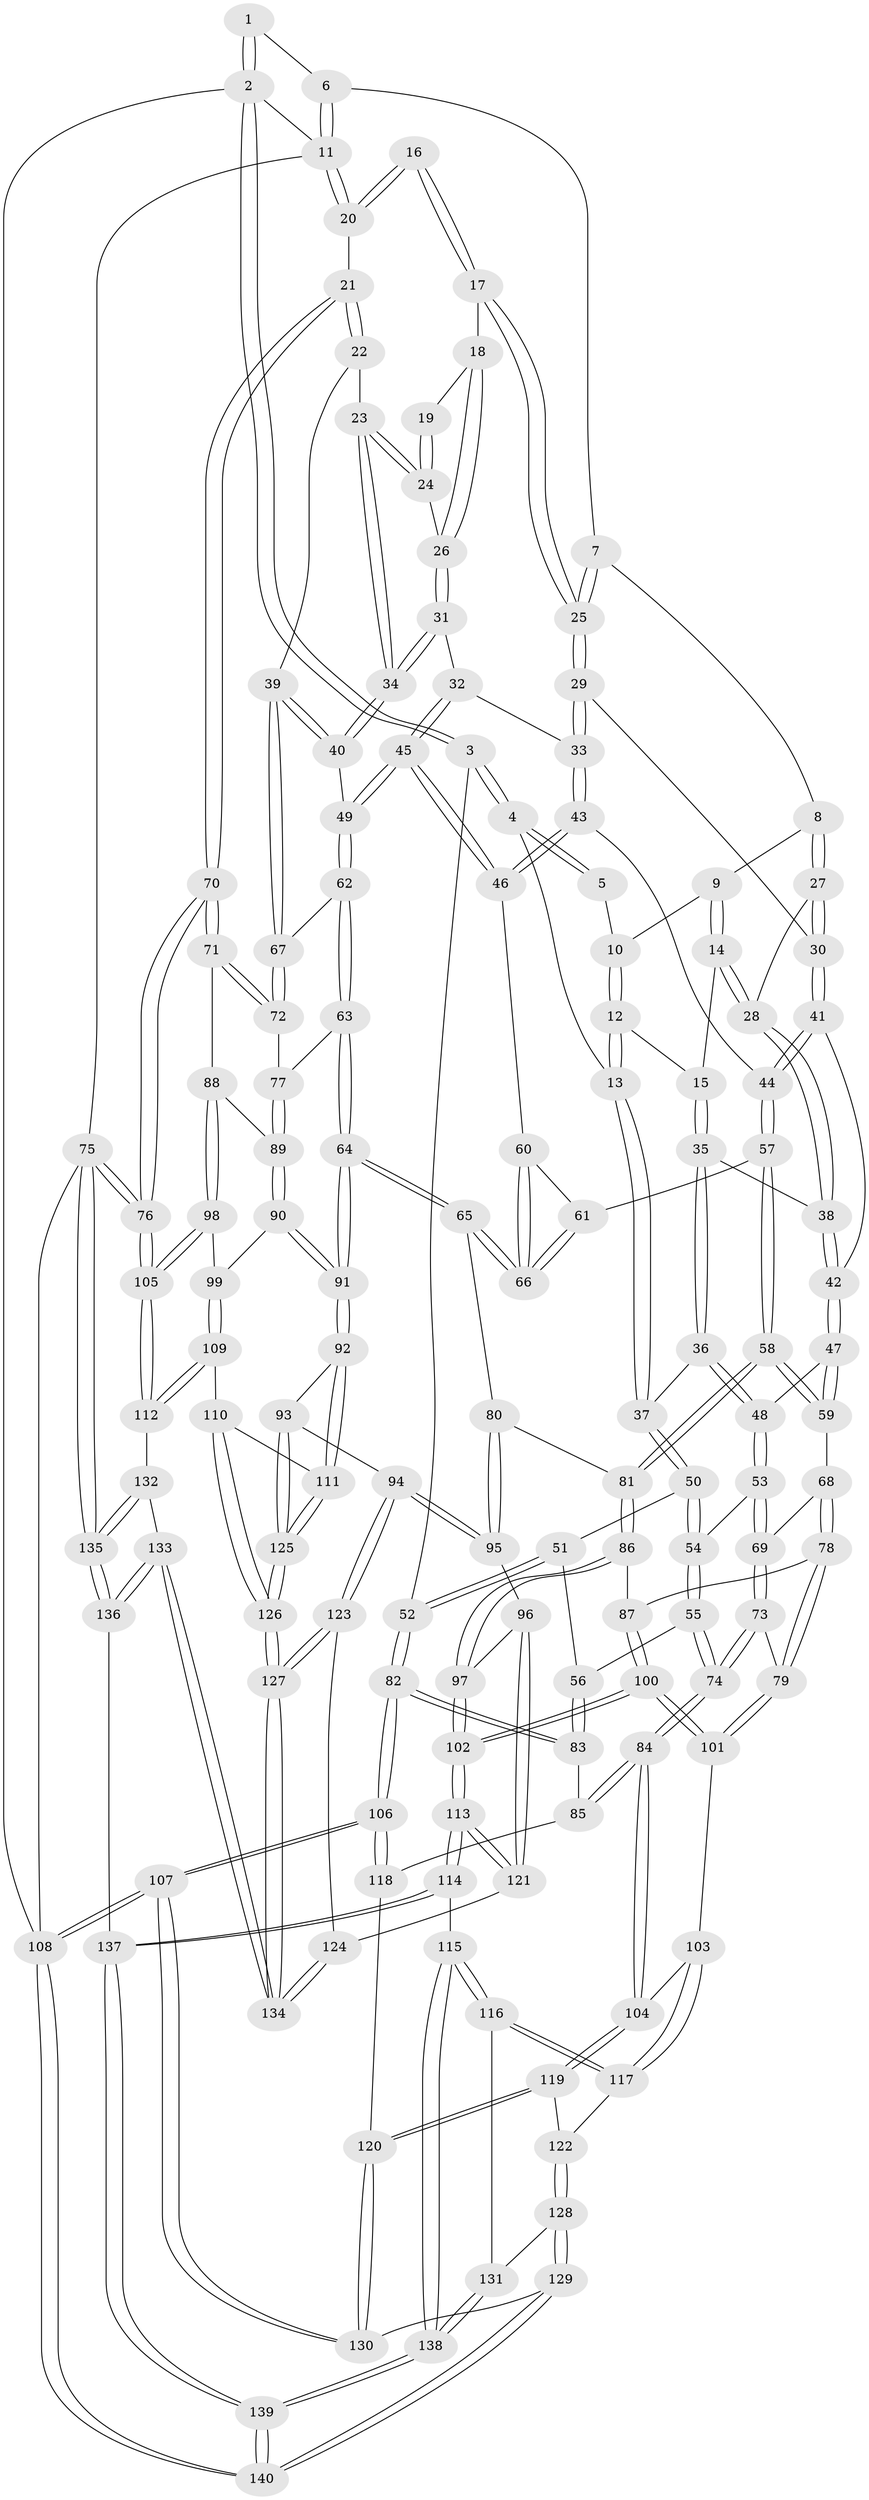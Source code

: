 // Generated by graph-tools (version 1.1) at 2025/38/03/09/25 02:38:21]
// undirected, 140 vertices, 347 edges
graph export_dot {
graph [start="1"]
  node [color=gray90,style=filled];
  1 [pos="+0.2691059971753584+0"];
  2 [pos="+0+0"];
  3 [pos="+0+0"];
  4 [pos="+0.10926138761800548+0.1598888619330162"];
  5 [pos="+0.2657674052153031+0"];
  6 [pos="+0.6337720638126734+0"];
  7 [pos="+0.6368181703614418+0"];
  8 [pos="+0.4978189128990099+0.061307035268030455"];
  9 [pos="+0.3725795870843424+0.08311911471890455"];
  10 [pos="+0.3146714304157261+0.06987266457829487"];
  11 [pos="+1+0"];
  12 [pos="+0.3033466663390843+0.14345763300391667"];
  13 [pos="+0.14302138614615967+0.21057933230418507"];
  14 [pos="+0.39430759124636344+0.1614917983228824"];
  15 [pos="+0.3142535922828176+0.16081874325515488"];
  16 [pos="+1+0.04250826300620864"];
  17 [pos="+0.6670900552705304+0"];
  18 [pos="+0.7457754035368754+0.02687134531048432"];
  19 [pos="+0.9763413593216143+0.05967824300721286"];
  20 [pos="+1+0"];
  21 [pos="+1+0.19757158485785312"];
  22 [pos="+0.9538623739346904+0.187005499891838"];
  23 [pos="+0.9152167980954383+0.15426403113070158"];
  24 [pos="+0.923356829960601+0.12716403157314737"];
  25 [pos="+0.6528130181570303+0"];
  26 [pos="+0.7569085080151746+0.048237888589785186"];
  27 [pos="+0.4841301118928332+0.13553052907325627"];
  28 [pos="+0.41405674540443815+0.17951762630972154"];
  29 [pos="+0.6339719004609525+0.16987414873975704"];
  30 [pos="+0.5291481685066328+0.22912840867837508"];
  31 [pos="+0.8096716709586091+0.2167972598918517"];
  32 [pos="+0.7379231719516307+0.22768264884531506"];
  33 [pos="+0.676786570804943+0.23262110090481408"];
  34 [pos="+0.8193638780065992+0.2242789945092468"];
  35 [pos="+0.32952968012318423+0.23247908004493772"];
  36 [pos="+0.27653712218951293+0.2724879261204714"];
  37 [pos="+0.15235120963118037+0.24297063287044346"];
  38 [pos="+0.39685673757388423+0.24273289758651775"];
  39 [pos="+0.9443194437728165+0.35362377255439326"];
  40 [pos="+0.8430268163642647+0.28571709368201165"];
  41 [pos="+0.513703496439537+0.2877265189855449"];
  42 [pos="+0.41305341796144335+0.2627017678978033"];
  43 [pos="+0.653493850898301+0.2933538183522448"];
  44 [pos="+0.5254728555781831+0.31112652770614363"];
  45 [pos="+0.713355361760062+0.37593445375254697"];
  46 [pos="+0.7049201346549401+0.37497227630329855"];
  47 [pos="+0.3485912787112205+0.38369919000762903"];
  48 [pos="+0.3244440688980771+0.38413276727620344"];
  49 [pos="+0.7239810738923628+0.37769707054781837"];
  50 [pos="+0.15123893940708935+0.2466034468388178"];
  51 [pos="+0.09773910502834623+0.29285095120072385"];
  52 [pos="+0+0.4361563443159865"];
  53 [pos="+0.25012986616140964+0.44307056248207166"];
  54 [pos="+0.19206065946346276+0.42530865464478895"];
  55 [pos="+0.08574159745522464+0.47730730029580926"];
  56 [pos="+0.0771745764400921+0.476936373400677"];
  57 [pos="+0.5116591710864583+0.44451419524668945"];
  58 [pos="+0.5004495147699249+0.46201079455299937"];
  59 [pos="+0.49605346284532764+0.4614092847019507"];
  60 [pos="+0.6990905695063468+0.3794886673828352"];
  61 [pos="+0.644710845706802+0.41366492494381835"];
  62 [pos="+0.7716413383909835+0.4496590279895524"];
  63 [pos="+0.7621595945093488+0.5333708872058712"];
  64 [pos="+0.7249131635489423+0.5586764188219786"];
  65 [pos="+0.6975778630721945+0.5487735354462686"];
  66 [pos="+0.6922586019311529+0.5294949377706661"];
  67 [pos="+0.9808808071941888+0.38833443084587554"];
  68 [pos="+0.3704701946899745+0.5199382767000075"];
  69 [pos="+0.2541436392236611+0.45587045260626674"];
  70 [pos="+1+0.43075440517101865"];
  71 [pos="+1+0.43088003956252097"];
  72 [pos="+0.9981089328795932+0.39764186306596633"];
  73 [pos="+0.253072312154231+0.5401597097201044"];
  74 [pos="+0.17392554850215544+0.6012166979049529"];
  75 [pos="+1+1"];
  76 [pos="+1+0.8822059155395335"];
  77 [pos="+0.8294816658866913+0.5475943372232226"];
  78 [pos="+0.3346516699154062+0.5894156855739617"];
  79 [pos="+0.32151730089422836+0.6001138134914442"];
  80 [pos="+0.57674108478473+0.547537317599501"];
  81 [pos="+0.5195064277187641+0.5180908781110376"];
  82 [pos="+0+0.505585568078643"];
  83 [pos="+0+0.5074116425015269"];
  84 [pos="+0.1616648839256298+0.68546229697599"];
  85 [pos="+0.07795085843114342+0.6649523308579588"];
  86 [pos="+0.49521498531014774+0.5682649035406245"];
  87 [pos="+0.46508528005608485+0.5904644028577781"];
  88 [pos="+1+0.536062681225886"];
  89 [pos="+0.8671336743637806+0.6026124247641712"];
  90 [pos="+0.8676650293888601+0.6521426170292389"];
  91 [pos="+0.7283520704742408+0.674878359363588"];
  92 [pos="+0.7144084199970008+0.7022532734013437"];
  93 [pos="+0.6582339141859719+0.7187643054294427"];
  94 [pos="+0.6453798164530963+0.7197732443920557"];
  95 [pos="+0.6306840126072272+0.714274241480425"];
  96 [pos="+0.6263505983085775+0.7148089633877532"];
  97 [pos="+0.5224295168058788+0.690084072686762"];
  98 [pos="+0.9291731005219244+0.6638219054412631"];
  99 [pos="+0.8699901679866897+0.6547471377664568"];
  100 [pos="+0.38663111532024774+0.7050571833996954"];
  101 [pos="+0.31872314040422767+0.6679066251435674"];
  102 [pos="+0.42693819516230597+0.7732428985957216"];
  103 [pos="+0.2763150816644082+0.686216828577801"];
  104 [pos="+0.16711429999318572+0.6931281838065413"];
  105 [pos="+1+0.8356813221750561"];
  106 [pos="+0+0.7315358670887374"];
  107 [pos="+0+0.8595581176544043"];
  108 [pos="+0+1"];
  109 [pos="+0.8623238520033384+0.8103379871310779"];
  110 [pos="+0.8300469957152792+0.8051163727329389"];
  111 [pos="+0.7603347772405146+0.756166623963546"];
  112 [pos="+0.8921633045093571+0.8301903499803486"];
  113 [pos="+0.4306146577044565+0.8440859371899693"];
  114 [pos="+0.4185252252236449+0.8544299264947252"];
  115 [pos="+0.4021224808317576+0.8587539883636195"];
  116 [pos="+0.3223011891127358+0.8580747723739355"];
  117 [pos="+0.2948584992757114+0.8205969328535246"];
  118 [pos="+0.024320195838977227+0.7506905985121759"];
  119 [pos="+0.16452248010110251+0.7161314651691045"];
  120 [pos="+0.0777294511221076+0.8156069584873679"];
  121 [pos="+0.466142090361628+0.8504540382624132"];
  122 [pos="+0.18870651488933263+0.762239662035869"];
  123 [pos="+0.6220592040579056+0.8057455793189706"];
  124 [pos="+0.5013685489638782+0.867098677237712"];
  125 [pos="+0.694081223045401+0.8584731842456635"];
  126 [pos="+0.6830431147945072+0.9320598713078192"];
  127 [pos="+0.6797332497116397+0.9377035685448162"];
  128 [pos="+0.1926335006081117+0.8841632256930764"];
  129 [pos="+0.10614422561817917+0.9151288606075004"];
  130 [pos="+0.06430028245623988+0.866146913659886"];
  131 [pos="+0.25596264642060046+0.897906913067243"];
  132 [pos="+0.8712956713795428+0.874702347002504"];
  133 [pos="+0.6716643923690041+1"];
  134 [pos="+0.6624265153736453+1"];
  135 [pos="+0.8703511576103959+1"];
  136 [pos="+0.6849369226036338+1"];
  137 [pos="+0.4713854449600445+1"];
  138 [pos="+0.2565444711552408+1"];
  139 [pos="+0.22774652620040448+1"];
  140 [pos="+0.0751421244370111+1"];
  1 -- 2;
  1 -- 2;
  1 -- 6;
  2 -- 3;
  2 -- 3;
  2 -- 11;
  2 -- 108;
  3 -- 4;
  3 -- 4;
  3 -- 52;
  4 -- 5;
  4 -- 5;
  4 -- 13;
  5 -- 10;
  6 -- 7;
  6 -- 11;
  6 -- 11;
  7 -- 8;
  7 -- 25;
  7 -- 25;
  8 -- 9;
  8 -- 27;
  8 -- 27;
  9 -- 10;
  9 -- 14;
  9 -- 14;
  10 -- 12;
  10 -- 12;
  11 -- 20;
  11 -- 20;
  11 -- 75;
  12 -- 13;
  12 -- 13;
  12 -- 15;
  13 -- 37;
  13 -- 37;
  14 -- 15;
  14 -- 28;
  14 -- 28;
  15 -- 35;
  15 -- 35;
  16 -- 17;
  16 -- 17;
  16 -- 20;
  16 -- 20;
  17 -- 18;
  17 -- 25;
  17 -- 25;
  18 -- 19;
  18 -- 26;
  18 -- 26;
  19 -- 24;
  19 -- 24;
  20 -- 21;
  21 -- 22;
  21 -- 22;
  21 -- 70;
  21 -- 70;
  22 -- 23;
  22 -- 39;
  23 -- 24;
  23 -- 24;
  23 -- 34;
  23 -- 34;
  24 -- 26;
  25 -- 29;
  25 -- 29;
  26 -- 31;
  26 -- 31;
  27 -- 28;
  27 -- 30;
  27 -- 30;
  28 -- 38;
  28 -- 38;
  29 -- 30;
  29 -- 33;
  29 -- 33;
  30 -- 41;
  30 -- 41;
  31 -- 32;
  31 -- 34;
  31 -- 34;
  32 -- 33;
  32 -- 45;
  32 -- 45;
  33 -- 43;
  33 -- 43;
  34 -- 40;
  34 -- 40;
  35 -- 36;
  35 -- 36;
  35 -- 38;
  36 -- 37;
  36 -- 48;
  36 -- 48;
  37 -- 50;
  37 -- 50;
  38 -- 42;
  38 -- 42;
  39 -- 40;
  39 -- 40;
  39 -- 67;
  39 -- 67;
  40 -- 49;
  41 -- 42;
  41 -- 44;
  41 -- 44;
  42 -- 47;
  42 -- 47;
  43 -- 44;
  43 -- 46;
  43 -- 46;
  44 -- 57;
  44 -- 57;
  45 -- 46;
  45 -- 46;
  45 -- 49;
  45 -- 49;
  46 -- 60;
  47 -- 48;
  47 -- 59;
  47 -- 59;
  48 -- 53;
  48 -- 53;
  49 -- 62;
  49 -- 62;
  50 -- 51;
  50 -- 54;
  50 -- 54;
  51 -- 52;
  51 -- 52;
  51 -- 56;
  52 -- 82;
  52 -- 82;
  53 -- 54;
  53 -- 69;
  53 -- 69;
  54 -- 55;
  54 -- 55;
  55 -- 56;
  55 -- 74;
  55 -- 74;
  56 -- 83;
  56 -- 83;
  57 -- 58;
  57 -- 58;
  57 -- 61;
  58 -- 59;
  58 -- 59;
  58 -- 81;
  58 -- 81;
  59 -- 68;
  60 -- 61;
  60 -- 66;
  60 -- 66;
  61 -- 66;
  61 -- 66;
  62 -- 63;
  62 -- 63;
  62 -- 67;
  63 -- 64;
  63 -- 64;
  63 -- 77;
  64 -- 65;
  64 -- 65;
  64 -- 91;
  64 -- 91;
  65 -- 66;
  65 -- 66;
  65 -- 80;
  67 -- 72;
  67 -- 72;
  68 -- 69;
  68 -- 78;
  68 -- 78;
  69 -- 73;
  69 -- 73;
  70 -- 71;
  70 -- 71;
  70 -- 76;
  70 -- 76;
  71 -- 72;
  71 -- 72;
  71 -- 88;
  72 -- 77;
  73 -- 74;
  73 -- 74;
  73 -- 79;
  74 -- 84;
  74 -- 84;
  75 -- 76;
  75 -- 76;
  75 -- 135;
  75 -- 135;
  75 -- 108;
  76 -- 105;
  76 -- 105;
  77 -- 89;
  77 -- 89;
  78 -- 79;
  78 -- 79;
  78 -- 87;
  79 -- 101;
  79 -- 101;
  80 -- 81;
  80 -- 95;
  80 -- 95;
  81 -- 86;
  81 -- 86;
  82 -- 83;
  82 -- 83;
  82 -- 106;
  82 -- 106;
  83 -- 85;
  84 -- 85;
  84 -- 85;
  84 -- 104;
  84 -- 104;
  85 -- 118;
  86 -- 87;
  86 -- 97;
  86 -- 97;
  87 -- 100;
  87 -- 100;
  88 -- 89;
  88 -- 98;
  88 -- 98;
  89 -- 90;
  89 -- 90;
  90 -- 91;
  90 -- 91;
  90 -- 99;
  91 -- 92;
  91 -- 92;
  92 -- 93;
  92 -- 111;
  92 -- 111;
  93 -- 94;
  93 -- 125;
  93 -- 125;
  94 -- 95;
  94 -- 95;
  94 -- 123;
  94 -- 123;
  95 -- 96;
  96 -- 97;
  96 -- 121;
  96 -- 121;
  97 -- 102;
  97 -- 102;
  98 -- 99;
  98 -- 105;
  98 -- 105;
  99 -- 109;
  99 -- 109;
  100 -- 101;
  100 -- 101;
  100 -- 102;
  100 -- 102;
  101 -- 103;
  102 -- 113;
  102 -- 113;
  103 -- 104;
  103 -- 117;
  103 -- 117;
  104 -- 119;
  104 -- 119;
  105 -- 112;
  105 -- 112;
  106 -- 107;
  106 -- 107;
  106 -- 118;
  106 -- 118;
  107 -- 108;
  107 -- 108;
  107 -- 130;
  107 -- 130;
  108 -- 140;
  108 -- 140;
  109 -- 110;
  109 -- 112;
  109 -- 112;
  110 -- 111;
  110 -- 126;
  110 -- 126;
  111 -- 125;
  111 -- 125;
  112 -- 132;
  113 -- 114;
  113 -- 114;
  113 -- 121;
  113 -- 121;
  114 -- 115;
  114 -- 137;
  114 -- 137;
  115 -- 116;
  115 -- 116;
  115 -- 138;
  115 -- 138;
  116 -- 117;
  116 -- 117;
  116 -- 131;
  117 -- 122;
  118 -- 120;
  119 -- 120;
  119 -- 120;
  119 -- 122;
  120 -- 130;
  120 -- 130;
  121 -- 124;
  122 -- 128;
  122 -- 128;
  123 -- 124;
  123 -- 127;
  123 -- 127;
  124 -- 134;
  124 -- 134;
  125 -- 126;
  125 -- 126;
  126 -- 127;
  126 -- 127;
  127 -- 134;
  127 -- 134;
  128 -- 129;
  128 -- 129;
  128 -- 131;
  129 -- 130;
  129 -- 140;
  129 -- 140;
  131 -- 138;
  131 -- 138;
  132 -- 133;
  132 -- 135;
  132 -- 135;
  133 -- 134;
  133 -- 134;
  133 -- 136;
  133 -- 136;
  135 -- 136;
  135 -- 136;
  136 -- 137;
  137 -- 139;
  137 -- 139;
  138 -- 139;
  138 -- 139;
  139 -- 140;
  139 -- 140;
}
